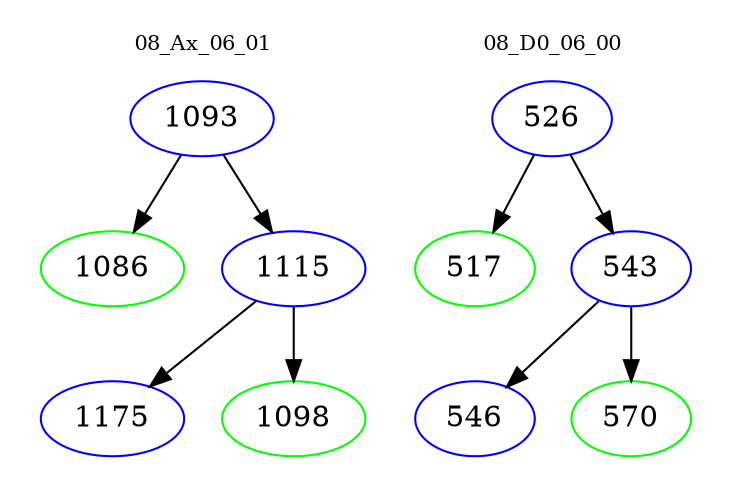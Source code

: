 digraph{
subgraph cluster_0 {
color = white
label = "08_Ax_06_01";
fontsize=10;
T0_1093 [label="1093", color="blue"]
T0_1093 -> T0_1086 [color="black"]
T0_1086 [label="1086", color="green"]
T0_1093 -> T0_1115 [color="black"]
T0_1115 [label="1115", color="blue"]
T0_1115 -> T0_1175 [color="black"]
T0_1175 [label="1175", color="blue"]
T0_1115 -> T0_1098 [color="black"]
T0_1098 [label="1098", color="green"]
}
subgraph cluster_1 {
color = white
label = "08_D0_06_00";
fontsize=10;
T1_526 [label="526", color="blue"]
T1_526 -> T1_517 [color="black"]
T1_517 [label="517", color="green"]
T1_526 -> T1_543 [color="black"]
T1_543 [label="543", color="blue"]
T1_543 -> T1_546 [color="black"]
T1_546 [label="546", color="blue"]
T1_543 -> T1_570 [color="black"]
T1_570 [label="570", color="green"]
}
}
